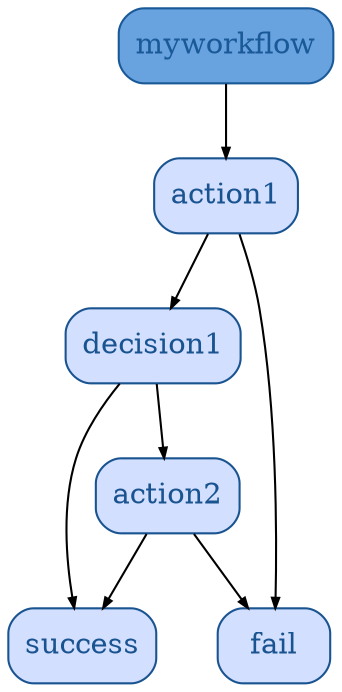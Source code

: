 digraph G {
  myworkflow [ fillcolor="#68A3DF" shape="box" color="#1A5998" fontcolor="#1A5998" style="rounded,filled" ];
  action1 [ fillcolor="#D3DFFF" shape="box" color="#1A5490" fontcolor="#1A5490" style="rounded,filled" ];
  decision1 [ fillcolor="#D3DFFF" shape="box" color="#1A5490" fontcolor="#1A5490" style="rounded,filled" ];
  action2 [ fillcolor="#D3DFFF" shape="box" color="#1A5490" fontcolor="#1A5490" style="rounded,filled" ];
  success [ fillcolor="#D3DFFF" shape="box" color="#1A5490" fontcolor="#1A5490" style="rounded,filled" ];
  fail [ fillcolor="#D3DFFF" shape="box" color="#1A5490" fontcolor="#1A5490" style="rounded,filled" ];
  myworkflow -> action1 [ arrowsize="0.5" ];
  action1 -> decision1 [ arrowsize="0.5" ];
  action1 -> fail [ arrowsize="0.5" ];
  decision1 -> action2 [ arrowsize="0.5" ];
  decision1 -> success [ arrowsize="0.5" ];
  action2 -> success [ arrowsize="0.5" ];
  action2 -> fail [ arrowsize="0.5" ];
}
